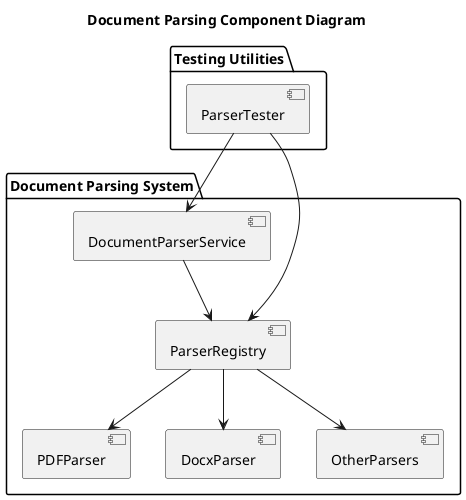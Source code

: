 @startuml DocumentComponentDiagram
title Document Parsing Component Diagram
package "Document Parsing System" {
    [DocumentParserService] --> [ParserRegistry]
    [ParserRegistry] --> [PDFParser]
    [ParserRegistry] --> [DocxParser]
    [ParserRegistry] --> [OtherParsers]
}

package "Testing Utilities" {
    [ParserTester] --> [DocumentParserService]
    [ParserTester] --> [ParserRegistry]
}
@enduml